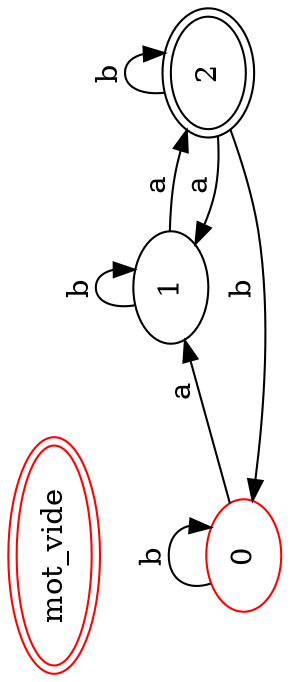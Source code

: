 digraph a { 
 graph [rotate = 90];
 rankdir=LR
0[ label ="0", color=red ];
0 -> 0 [ label = "b" ];
0 -> 1 [ label = "a" ];
1[ label ="1",];
1 -> 1 [ label = "b" ];
1 -> 2 [ label = "a" ];
2[ label ="2",peripheries=2 ];
2 -> 2 [ label = "b" ];
2 -> 0 [ label = "b" ];
2 -> 1 [ label = "a" ];
-1[ label ="mot_vide", color=red peripheries=2 ];
}
